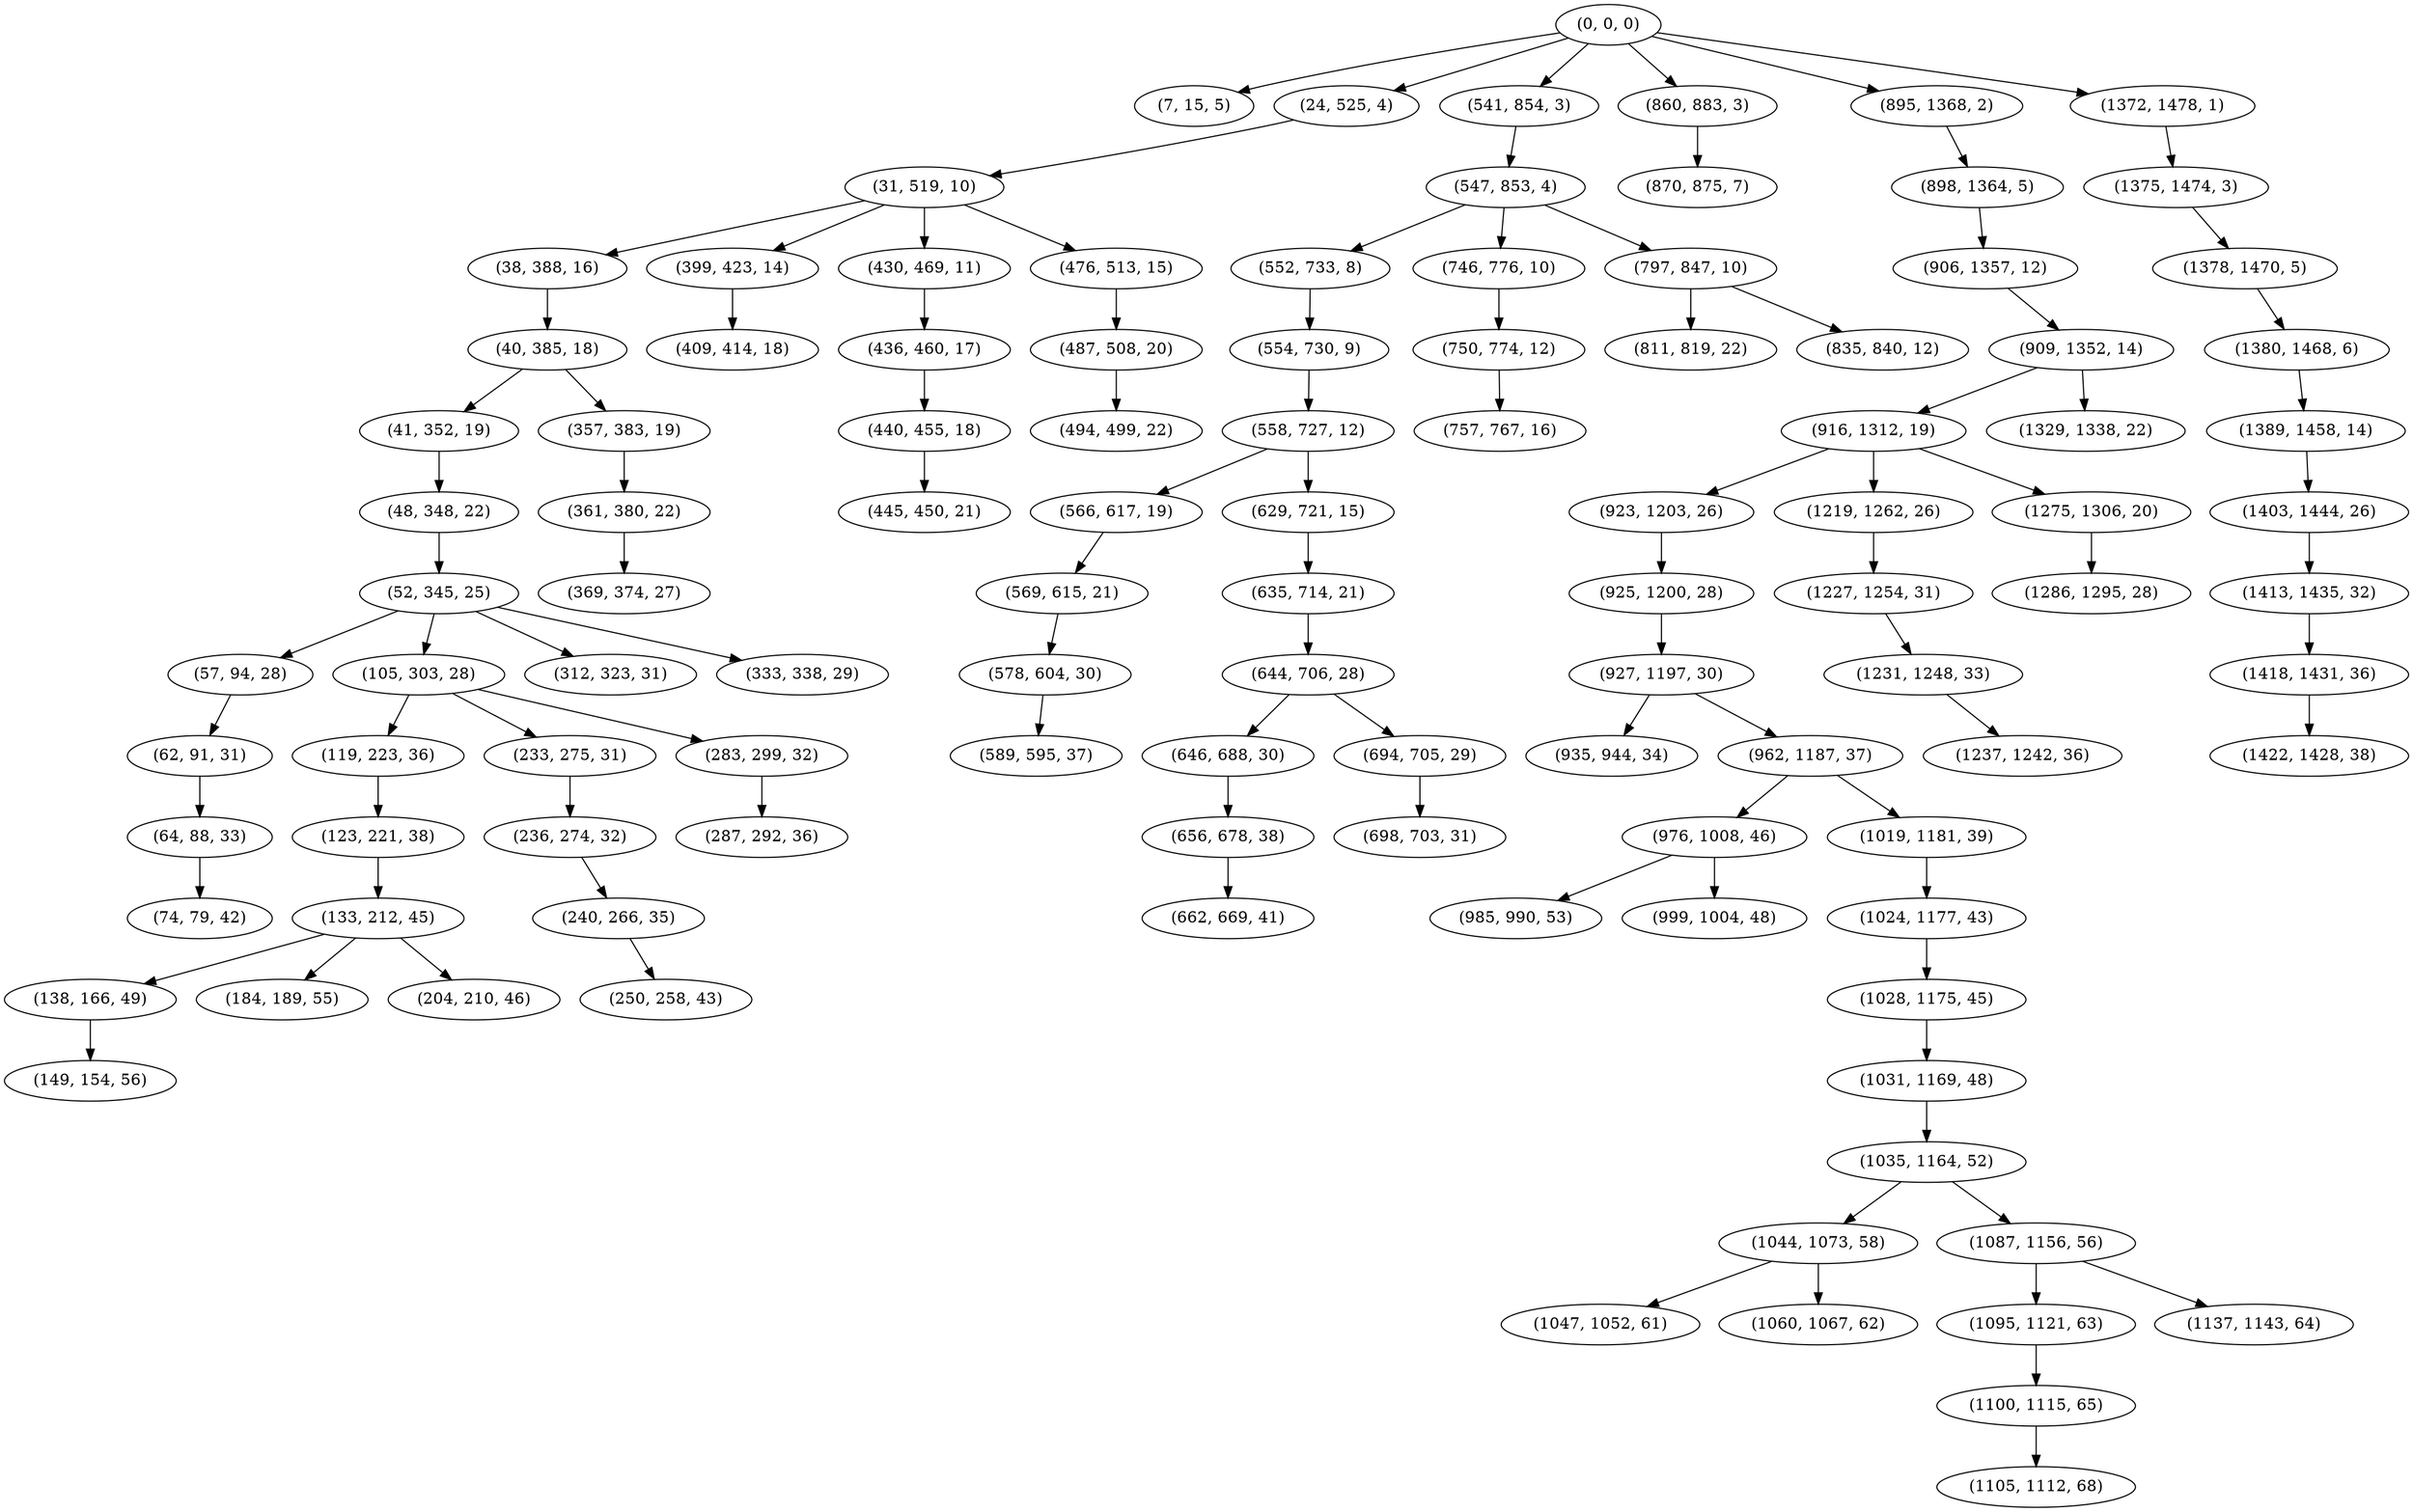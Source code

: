 digraph tree {
    "(0, 0, 0)";
    "(7, 15, 5)";
    "(24, 525, 4)";
    "(31, 519, 10)";
    "(38, 388, 16)";
    "(40, 385, 18)";
    "(41, 352, 19)";
    "(48, 348, 22)";
    "(52, 345, 25)";
    "(57, 94, 28)";
    "(62, 91, 31)";
    "(64, 88, 33)";
    "(74, 79, 42)";
    "(105, 303, 28)";
    "(119, 223, 36)";
    "(123, 221, 38)";
    "(133, 212, 45)";
    "(138, 166, 49)";
    "(149, 154, 56)";
    "(184, 189, 55)";
    "(204, 210, 46)";
    "(233, 275, 31)";
    "(236, 274, 32)";
    "(240, 266, 35)";
    "(250, 258, 43)";
    "(283, 299, 32)";
    "(287, 292, 36)";
    "(312, 323, 31)";
    "(333, 338, 29)";
    "(357, 383, 19)";
    "(361, 380, 22)";
    "(369, 374, 27)";
    "(399, 423, 14)";
    "(409, 414, 18)";
    "(430, 469, 11)";
    "(436, 460, 17)";
    "(440, 455, 18)";
    "(445, 450, 21)";
    "(476, 513, 15)";
    "(487, 508, 20)";
    "(494, 499, 22)";
    "(541, 854, 3)";
    "(547, 853, 4)";
    "(552, 733, 8)";
    "(554, 730, 9)";
    "(558, 727, 12)";
    "(566, 617, 19)";
    "(569, 615, 21)";
    "(578, 604, 30)";
    "(589, 595, 37)";
    "(629, 721, 15)";
    "(635, 714, 21)";
    "(644, 706, 28)";
    "(646, 688, 30)";
    "(656, 678, 38)";
    "(662, 669, 41)";
    "(694, 705, 29)";
    "(698, 703, 31)";
    "(746, 776, 10)";
    "(750, 774, 12)";
    "(757, 767, 16)";
    "(797, 847, 10)";
    "(811, 819, 22)";
    "(835, 840, 12)";
    "(860, 883, 3)";
    "(870, 875, 7)";
    "(895, 1368, 2)";
    "(898, 1364, 5)";
    "(906, 1357, 12)";
    "(909, 1352, 14)";
    "(916, 1312, 19)";
    "(923, 1203, 26)";
    "(925, 1200, 28)";
    "(927, 1197, 30)";
    "(935, 944, 34)";
    "(962, 1187, 37)";
    "(976, 1008, 46)";
    "(985, 990, 53)";
    "(999, 1004, 48)";
    "(1019, 1181, 39)";
    "(1024, 1177, 43)";
    "(1028, 1175, 45)";
    "(1031, 1169, 48)";
    "(1035, 1164, 52)";
    "(1044, 1073, 58)";
    "(1047, 1052, 61)";
    "(1060, 1067, 62)";
    "(1087, 1156, 56)";
    "(1095, 1121, 63)";
    "(1100, 1115, 65)";
    "(1105, 1112, 68)";
    "(1137, 1143, 64)";
    "(1219, 1262, 26)";
    "(1227, 1254, 31)";
    "(1231, 1248, 33)";
    "(1237, 1242, 36)";
    "(1275, 1306, 20)";
    "(1286, 1295, 28)";
    "(1329, 1338, 22)";
    "(1372, 1478, 1)";
    "(1375, 1474, 3)";
    "(1378, 1470, 5)";
    "(1380, 1468, 6)";
    "(1389, 1458, 14)";
    "(1403, 1444, 26)";
    "(1413, 1435, 32)";
    "(1418, 1431, 36)";
    "(1422, 1428, 38)";
    "(0, 0, 0)" -> "(7, 15, 5)";
    "(0, 0, 0)" -> "(24, 525, 4)";
    "(0, 0, 0)" -> "(541, 854, 3)";
    "(0, 0, 0)" -> "(860, 883, 3)";
    "(0, 0, 0)" -> "(895, 1368, 2)";
    "(0, 0, 0)" -> "(1372, 1478, 1)";
    "(24, 525, 4)" -> "(31, 519, 10)";
    "(31, 519, 10)" -> "(38, 388, 16)";
    "(31, 519, 10)" -> "(399, 423, 14)";
    "(31, 519, 10)" -> "(430, 469, 11)";
    "(31, 519, 10)" -> "(476, 513, 15)";
    "(38, 388, 16)" -> "(40, 385, 18)";
    "(40, 385, 18)" -> "(41, 352, 19)";
    "(40, 385, 18)" -> "(357, 383, 19)";
    "(41, 352, 19)" -> "(48, 348, 22)";
    "(48, 348, 22)" -> "(52, 345, 25)";
    "(52, 345, 25)" -> "(57, 94, 28)";
    "(52, 345, 25)" -> "(105, 303, 28)";
    "(52, 345, 25)" -> "(312, 323, 31)";
    "(52, 345, 25)" -> "(333, 338, 29)";
    "(57, 94, 28)" -> "(62, 91, 31)";
    "(62, 91, 31)" -> "(64, 88, 33)";
    "(64, 88, 33)" -> "(74, 79, 42)";
    "(105, 303, 28)" -> "(119, 223, 36)";
    "(105, 303, 28)" -> "(233, 275, 31)";
    "(105, 303, 28)" -> "(283, 299, 32)";
    "(119, 223, 36)" -> "(123, 221, 38)";
    "(123, 221, 38)" -> "(133, 212, 45)";
    "(133, 212, 45)" -> "(138, 166, 49)";
    "(133, 212, 45)" -> "(184, 189, 55)";
    "(133, 212, 45)" -> "(204, 210, 46)";
    "(138, 166, 49)" -> "(149, 154, 56)";
    "(233, 275, 31)" -> "(236, 274, 32)";
    "(236, 274, 32)" -> "(240, 266, 35)";
    "(240, 266, 35)" -> "(250, 258, 43)";
    "(283, 299, 32)" -> "(287, 292, 36)";
    "(357, 383, 19)" -> "(361, 380, 22)";
    "(361, 380, 22)" -> "(369, 374, 27)";
    "(399, 423, 14)" -> "(409, 414, 18)";
    "(430, 469, 11)" -> "(436, 460, 17)";
    "(436, 460, 17)" -> "(440, 455, 18)";
    "(440, 455, 18)" -> "(445, 450, 21)";
    "(476, 513, 15)" -> "(487, 508, 20)";
    "(487, 508, 20)" -> "(494, 499, 22)";
    "(541, 854, 3)" -> "(547, 853, 4)";
    "(547, 853, 4)" -> "(552, 733, 8)";
    "(547, 853, 4)" -> "(746, 776, 10)";
    "(547, 853, 4)" -> "(797, 847, 10)";
    "(552, 733, 8)" -> "(554, 730, 9)";
    "(554, 730, 9)" -> "(558, 727, 12)";
    "(558, 727, 12)" -> "(566, 617, 19)";
    "(558, 727, 12)" -> "(629, 721, 15)";
    "(566, 617, 19)" -> "(569, 615, 21)";
    "(569, 615, 21)" -> "(578, 604, 30)";
    "(578, 604, 30)" -> "(589, 595, 37)";
    "(629, 721, 15)" -> "(635, 714, 21)";
    "(635, 714, 21)" -> "(644, 706, 28)";
    "(644, 706, 28)" -> "(646, 688, 30)";
    "(644, 706, 28)" -> "(694, 705, 29)";
    "(646, 688, 30)" -> "(656, 678, 38)";
    "(656, 678, 38)" -> "(662, 669, 41)";
    "(694, 705, 29)" -> "(698, 703, 31)";
    "(746, 776, 10)" -> "(750, 774, 12)";
    "(750, 774, 12)" -> "(757, 767, 16)";
    "(797, 847, 10)" -> "(811, 819, 22)";
    "(797, 847, 10)" -> "(835, 840, 12)";
    "(860, 883, 3)" -> "(870, 875, 7)";
    "(895, 1368, 2)" -> "(898, 1364, 5)";
    "(898, 1364, 5)" -> "(906, 1357, 12)";
    "(906, 1357, 12)" -> "(909, 1352, 14)";
    "(909, 1352, 14)" -> "(916, 1312, 19)";
    "(909, 1352, 14)" -> "(1329, 1338, 22)";
    "(916, 1312, 19)" -> "(923, 1203, 26)";
    "(916, 1312, 19)" -> "(1219, 1262, 26)";
    "(916, 1312, 19)" -> "(1275, 1306, 20)";
    "(923, 1203, 26)" -> "(925, 1200, 28)";
    "(925, 1200, 28)" -> "(927, 1197, 30)";
    "(927, 1197, 30)" -> "(935, 944, 34)";
    "(927, 1197, 30)" -> "(962, 1187, 37)";
    "(962, 1187, 37)" -> "(976, 1008, 46)";
    "(962, 1187, 37)" -> "(1019, 1181, 39)";
    "(976, 1008, 46)" -> "(985, 990, 53)";
    "(976, 1008, 46)" -> "(999, 1004, 48)";
    "(1019, 1181, 39)" -> "(1024, 1177, 43)";
    "(1024, 1177, 43)" -> "(1028, 1175, 45)";
    "(1028, 1175, 45)" -> "(1031, 1169, 48)";
    "(1031, 1169, 48)" -> "(1035, 1164, 52)";
    "(1035, 1164, 52)" -> "(1044, 1073, 58)";
    "(1035, 1164, 52)" -> "(1087, 1156, 56)";
    "(1044, 1073, 58)" -> "(1047, 1052, 61)";
    "(1044, 1073, 58)" -> "(1060, 1067, 62)";
    "(1087, 1156, 56)" -> "(1095, 1121, 63)";
    "(1087, 1156, 56)" -> "(1137, 1143, 64)";
    "(1095, 1121, 63)" -> "(1100, 1115, 65)";
    "(1100, 1115, 65)" -> "(1105, 1112, 68)";
    "(1219, 1262, 26)" -> "(1227, 1254, 31)";
    "(1227, 1254, 31)" -> "(1231, 1248, 33)";
    "(1231, 1248, 33)" -> "(1237, 1242, 36)";
    "(1275, 1306, 20)" -> "(1286, 1295, 28)";
    "(1372, 1478, 1)" -> "(1375, 1474, 3)";
    "(1375, 1474, 3)" -> "(1378, 1470, 5)";
    "(1378, 1470, 5)" -> "(1380, 1468, 6)";
    "(1380, 1468, 6)" -> "(1389, 1458, 14)";
    "(1389, 1458, 14)" -> "(1403, 1444, 26)";
    "(1403, 1444, 26)" -> "(1413, 1435, 32)";
    "(1413, 1435, 32)" -> "(1418, 1431, 36)";
    "(1418, 1431, 36)" -> "(1422, 1428, 38)";
}
